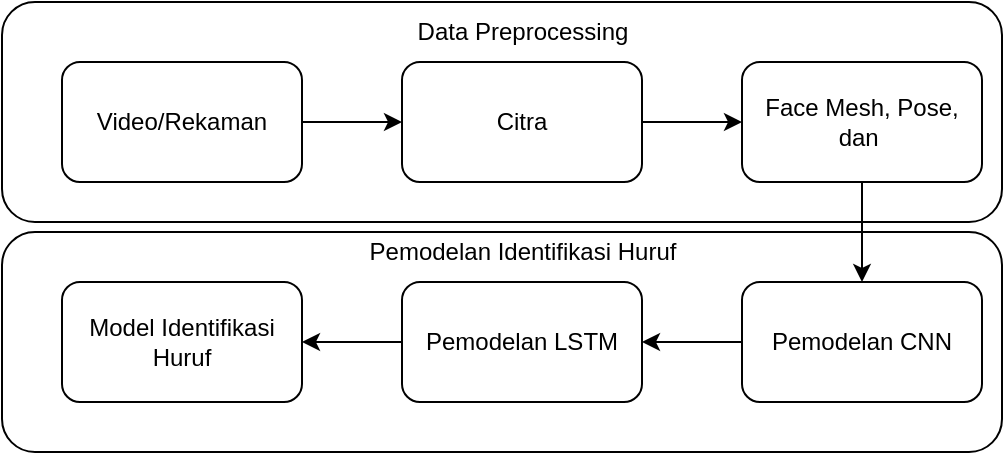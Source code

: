 <mxfile version="20.6.0" type="github">
  <diagram id="krtiONgvCwZE9kZQAfwz" name="metodologi-a">
    <mxGraphModel dx="1038" dy="547" grid="1" gridSize="10" guides="1" tooltips="1" connect="1" arrows="1" fold="1" page="1" pageScale="1" pageWidth="827" pageHeight="1169" math="0" shadow="0">
      <root>
        <mxCell id="0" />
        <mxCell id="1" parent="0" />
        <mxCell id="3Ln-GhuqyoS-aDaGr7-3-14" value="" style="rounded=1;whiteSpace=wrap;html=1;" vertex="1" parent="1">
          <mxGeometry x="140" y="275" width="500" height="110" as="geometry" />
        </mxCell>
        <mxCell id="3Ln-GhuqyoS-aDaGr7-3-12" value="" style="rounded=1;whiteSpace=wrap;html=1;" vertex="1" parent="1">
          <mxGeometry x="140" y="160" width="500" height="110" as="geometry" />
        </mxCell>
        <mxCell id="3Ln-GhuqyoS-aDaGr7-3-3" value="" style="edgeStyle=orthogonalEdgeStyle;rounded=0;orthogonalLoop=1;jettySize=auto;html=1;" edge="1" parent="1" source="3Ln-GhuqyoS-aDaGr7-3-1" target="3Ln-GhuqyoS-aDaGr7-3-2">
          <mxGeometry relative="1" as="geometry" />
        </mxCell>
        <mxCell id="3Ln-GhuqyoS-aDaGr7-3-1" value="Video/Rekaman" style="rounded=1;whiteSpace=wrap;html=1;" vertex="1" parent="1">
          <mxGeometry x="170" y="190" width="120" height="60" as="geometry" />
        </mxCell>
        <mxCell id="3Ln-GhuqyoS-aDaGr7-3-5" value="" style="edgeStyle=orthogonalEdgeStyle;rounded=0;orthogonalLoop=1;jettySize=auto;html=1;" edge="1" parent="1" source="3Ln-GhuqyoS-aDaGr7-3-2" target="3Ln-GhuqyoS-aDaGr7-3-4">
          <mxGeometry relative="1" as="geometry" />
        </mxCell>
        <mxCell id="3Ln-GhuqyoS-aDaGr7-3-2" value="Citra" style="rounded=1;whiteSpace=wrap;html=1;" vertex="1" parent="1">
          <mxGeometry x="340" y="190" width="120" height="60" as="geometry" />
        </mxCell>
        <mxCell id="3Ln-GhuqyoS-aDaGr7-3-7" value="" style="edgeStyle=orthogonalEdgeStyle;rounded=0;orthogonalLoop=1;jettySize=auto;html=1;" edge="1" parent="1" source="3Ln-GhuqyoS-aDaGr7-3-4" target="3Ln-GhuqyoS-aDaGr7-3-6">
          <mxGeometry relative="1" as="geometry" />
        </mxCell>
        <mxCell id="3Ln-GhuqyoS-aDaGr7-3-4" value="Face Mesh, Pose, dan&amp;nbsp;" style="rounded=1;whiteSpace=wrap;html=1;" vertex="1" parent="1">
          <mxGeometry x="510" y="190" width="120" height="60" as="geometry" />
        </mxCell>
        <mxCell id="3Ln-GhuqyoS-aDaGr7-3-9" value="" style="edgeStyle=orthogonalEdgeStyle;rounded=0;orthogonalLoop=1;jettySize=auto;html=1;" edge="1" parent="1" source="3Ln-GhuqyoS-aDaGr7-3-6" target="3Ln-GhuqyoS-aDaGr7-3-8">
          <mxGeometry relative="1" as="geometry" />
        </mxCell>
        <mxCell id="3Ln-GhuqyoS-aDaGr7-3-6" value="Pemodelan CNN" style="rounded=1;whiteSpace=wrap;html=1;" vertex="1" parent="1">
          <mxGeometry x="510" y="300" width="120" height="60" as="geometry" />
        </mxCell>
        <mxCell id="3Ln-GhuqyoS-aDaGr7-3-11" value="" style="edgeStyle=orthogonalEdgeStyle;rounded=0;orthogonalLoop=1;jettySize=auto;html=1;" edge="1" parent="1" source="3Ln-GhuqyoS-aDaGr7-3-8" target="3Ln-GhuqyoS-aDaGr7-3-10">
          <mxGeometry relative="1" as="geometry" />
        </mxCell>
        <mxCell id="3Ln-GhuqyoS-aDaGr7-3-8" value="Pemodelan LSTM" style="rounded=1;whiteSpace=wrap;html=1;" vertex="1" parent="1">
          <mxGeometry x="340" y="300" width="120" height="60" as="geometry" />
        </mxCell>
        <mxCell id="3Ln-GhuqyoS-aDaGr7-3-10" value="Model Identifikasi Huruf" style="rounded=1;whiteSpace=wrap;html=1;" vertex="1" parent="1">
          <mxGeometry x="170" y="300" width="120" height="60" as="geometry" />
        </mxCell>
        <mxCell id="3Ln-GhuqyoS-aDaGr7-3-13" value="Data Preprocessing" style="text;html=1;strokeColor=none;fillColor=none;align=center;verticalAlign=middle;whiteSpace=wrap;rounded=0;" vertex="1" parent="1">
          <mxGeometry x="337.5" y="160" width="125" height="30" as="geometry" />
        </mxCell>
        <mxCell id="3Ln-GhuqyoS-aDaGr7-3-15" value="Pemodelan Identifikasi Huruf" style="text;html=1;strokeColor=none;fillColor=none;align=center;verticalAlign=middle;whiteSpace=wrap;rounded=0;" vertex="1" parent="1">
          <mxGeometry x="313.75" y="270" width="172.5" height="30" as="geometry" />
        </mxCell>
      </root>
    </mxGraphModel>
  </diagram>
</mxfile>
